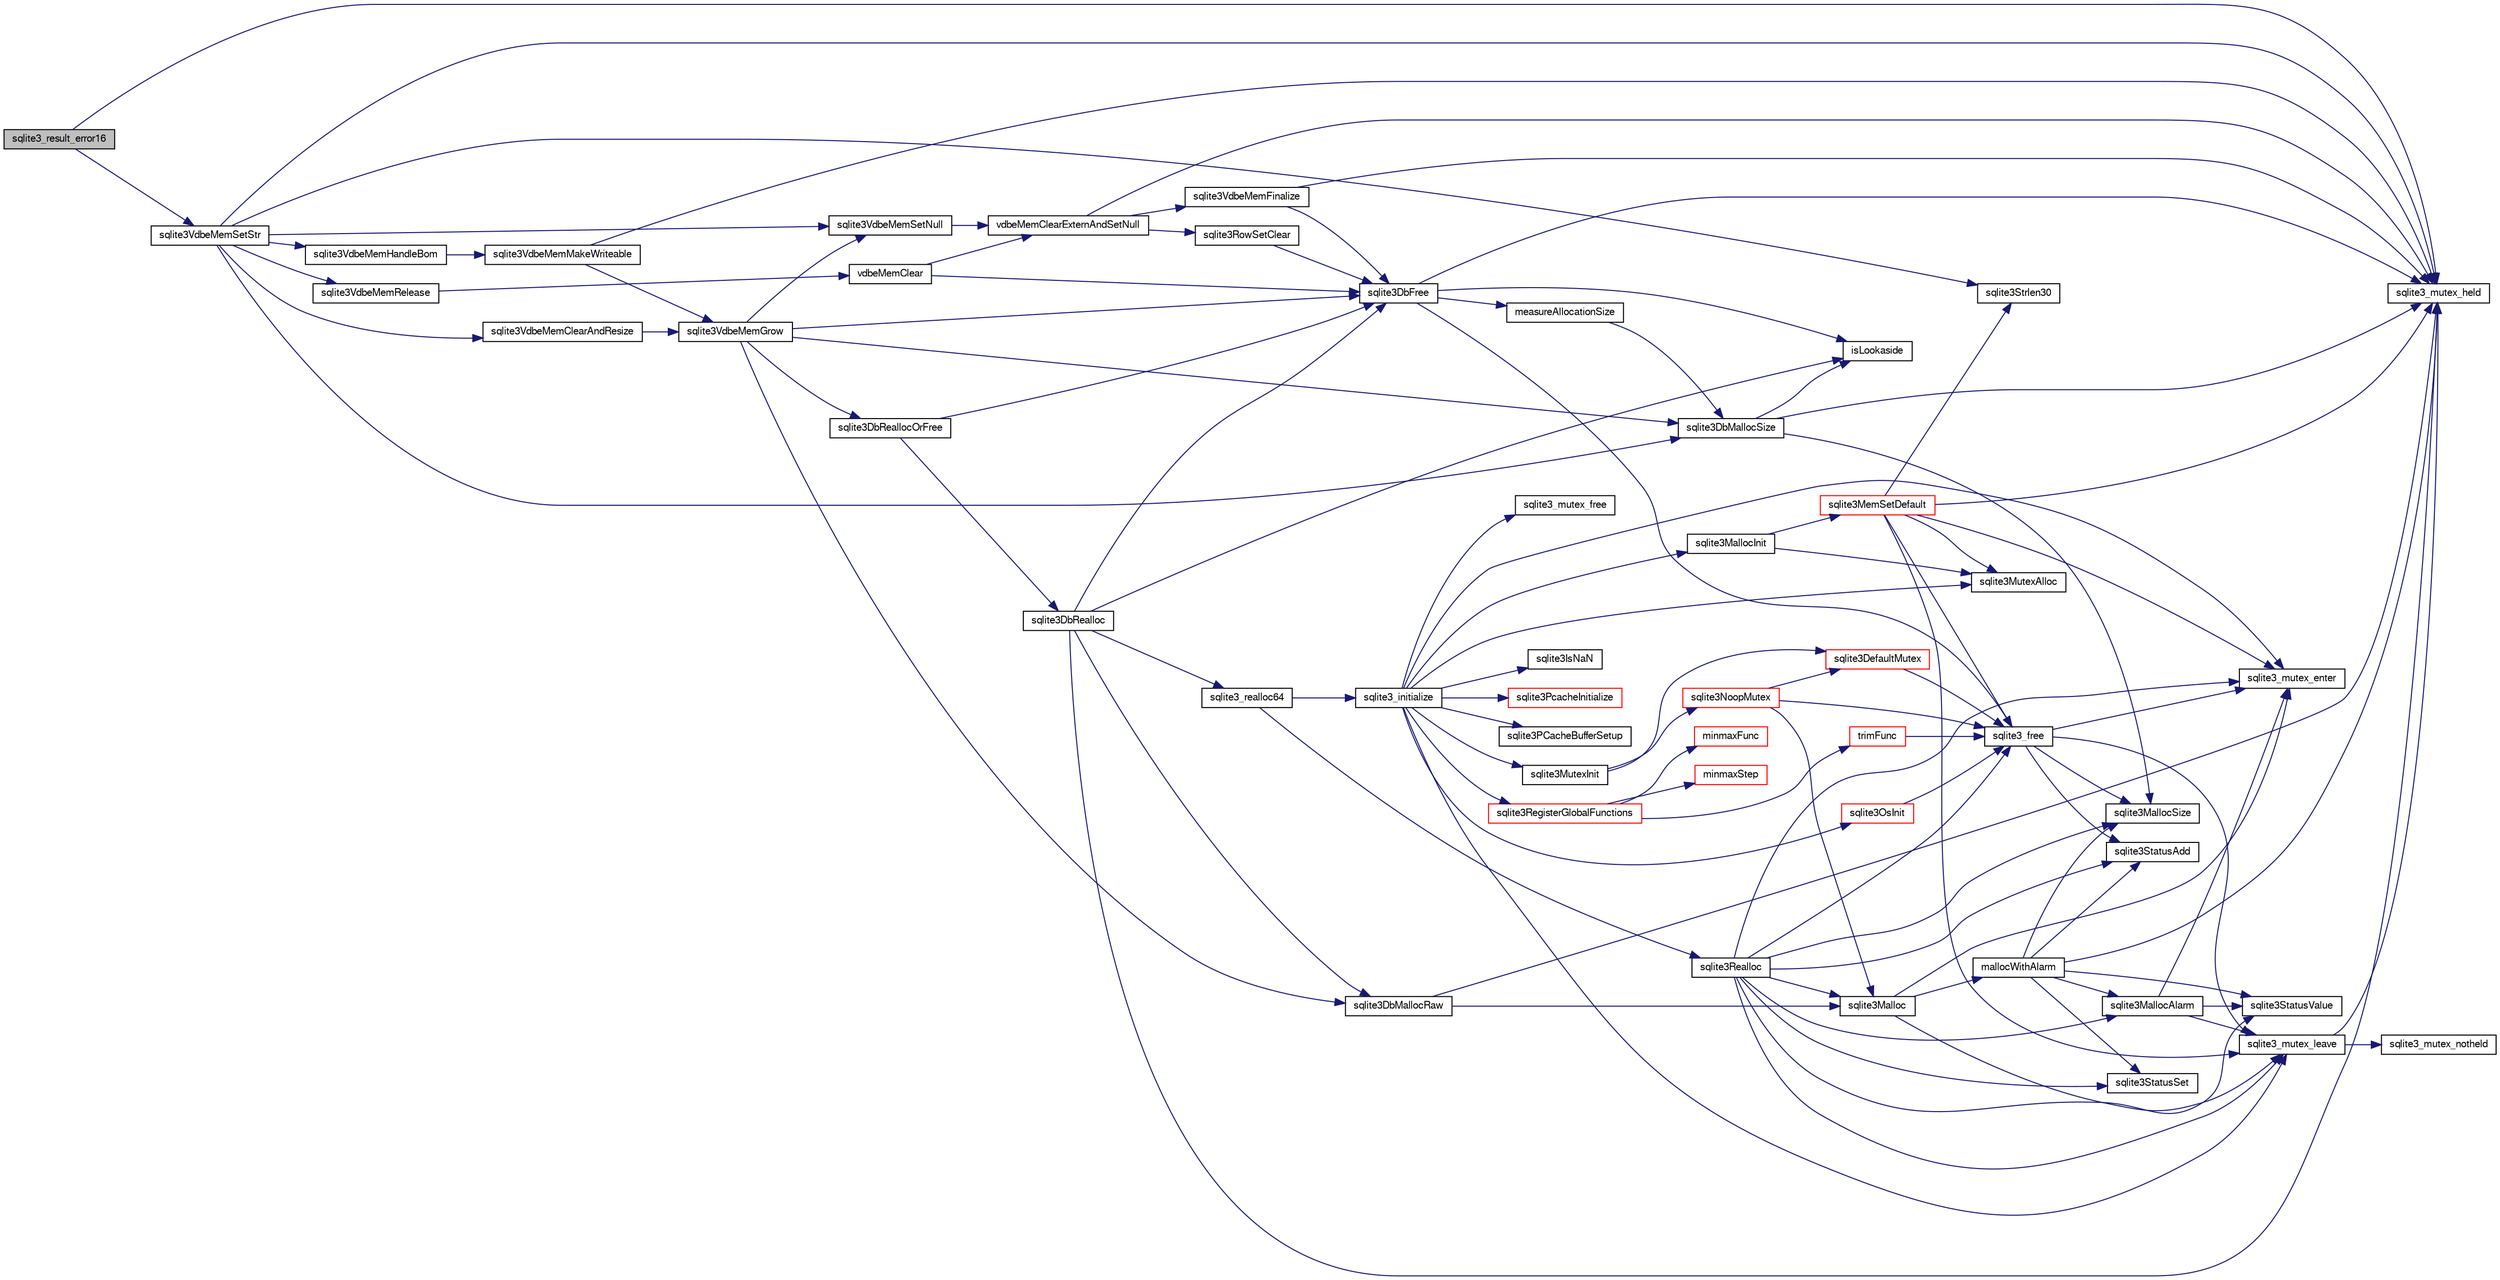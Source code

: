 digraph "sqlite3_result_error16"
{
  edge [fontname="FreeSans",fontsize="10",labelfontname="FreeSans",labelfontsize="10"];
  node [fontname="FreeSans",fontsize="10",shape=record];
  rankdir="LR";
  Node371357 [label="sqlite3_result_error16",height=0.2,width=0.4,color="black", fillcolor="grey75", style="filled", fontcolor="black"];
  Node371357 -> Node371358 [color="midnightblue",fontsize="10",style="solid",fontname="FreeSans"];
  Node371358 [label="sqlite3_mutex_held",height=0.2,width=0.4,color="black", fillcolor="white", style="filled",URL="$sqlite3_8c.html#acf77da68932b6bc163c5e68547ecc3e7"];
  Node371357 -> Node371359 [color="midnightblue",fontsize="10",style="solid",fontname="FreeSans"];
  Node371359 [label="sqlite3VdbeMemSetStr",height=0.2,width=0.4,color="black", fillcolor="white", style="filled",URL="$sqlite3_8c.html#a9697bec7c3b512483638ea3646191d7d"];
  Node371359 -> Node371358 [color="midnightblue",fontsize="10",style="solid",fontname="FreeSans"];
  Node371359 -> Node371360 [color="midnightblue",fontsize="10",style="solid",fontname="FreeSans"];
  Node371360 [label="sqlite3VdbeMemSetNull",height=0.2,width=0.4,color="black", fillcolor="white", style="filled",URL="$sqlite3_8c.html#ae01092c23aebaf8a3ebdf3954609b410"];
  Node371360 -> Node371361 [color="midnightblue",fontsize="10",style="solid",fontname="FreeSans"];
  Node371361 [label="vdbeMemClearExternAndSetNull",height=0.2,width=0.4,color="black", fillcolor="white", style="filled",URL="$sqlite3_8c.html#a29c41a360fb0e86b817777daf061230c"];
  Node371361 -> Node371358 [color="midnightblue",fontsize="10",style="solid",fontname="FreeSans"];
  Node371361 -> Node371362 [color="midnightblue",fontsize="10",style="solid",fontname="FreeSans"];
  Node371362 [label="sqlite3VdbeMemFinalize",height=0.2,width=0.4,color="black", fillcolor="white", style="filled",URL="$sqlite3_8c.html#a2568220f48ddef81b1c43e401042d9d2"];
  Node371362 -> Node371358 [color="midnightblue",fontsize="10",style="solid",fontname="FreeSans"];
  Node371362 -> Node371363 [color="midnightblue",fontsize="10",style="solid",fontname="FreeSans"];
  Node371363 [label="sqlite3DbFree",height=0.2,width=0.4,color="black", fillcolor="white", style="filled",URL="$sqlite3_8c.html#ac70ab821a6607b4a1b909582dc37a069"];
  Node371363 -> Node371358 [color="midnightblue",fontsize="10",style="solid",fontname="FreeSans"];
  Node371363 -> Node371364 [color="midnightblue",fontsize="10",style="solid",fontname="FreeSans"];
  Node371364 [label="measureAllocationSize",height=0.2,width=0.4,color="black", fillcolor="white", style="filled",URL="$sqlite3_8c.html#a45731e644a22fdb756e2b6337224217a"];
  Node371364 -> Node371365 [color="midnightblue",fontsize="10",style="solid",fontname="FreeSans"];
  Node371365 [label="sqlite3DbMallocSize",height=0.2,width=0.4,color="black", fillcolor="white", style="filled",URL="$sqlite3_8c.html#aa397e5a8a03495203a0767abf0a71f86"];
  Node371365 -> Node371366 [color="midnightblue",fontsize="10",style="solid",fontname="FreeSans"];
  Node371366 [label="sqlite3MallocSize",height=0.2,width=0.4,color="black", fillcolor="white", style="filled",URL="$sqlite3_8c.html#acf5d2a5f35270bafb050bd2def576955"];
  Node371365 -> Node371358 [color="midnightblue",fontsize="10",style="solid",fontname="FreeSans"];
  Node371365 -> Node371367 [color="midnightblue",fontsize="10",style="solid",fontname="FreeSans"];
  Node371367 [label="isLookaside",height=0.2,width=0.4,color="black", fillcolor="white", style="filled",URL="$sqlite3_8c.html#a770fa05ff9717b75e16f4d968a77b897"];
  Node371363 -> Node371367 [color="midnightblue",fontsize="10",style="solid",fontname="FreeSans"];
  Node371363 -> Node371368 [color="midnightblue",fontsize="10",style="solid",fontname="FreeSans"];
  Node371368 [label="sqlite3_free",height=0.2,width=0.4,color="black", fillcolor="white", style="filled",URL="$sqlite3_8c.html#a6552349e36a8a691af5487999ab09519"];
  Node371368 -> Node371369 [color="midnightblue",fontsize="10",style="solid",fontname="FreeSans"];
  Node371369 [label="sqlite3_mutex_enter",height=0.2,width=0.4,color="black", fillcolor="white", style="filled",URL="$sqlite3_8c.html#a1c12cde690bd89f104de5cbad12a6bf5"];
  Node371368 -> Node371370 [color="midnightblue",fontsize="10",style="solid",fontname="FreeSans"];
  Node371370 [label="sqlite3StatusAdd",height=0.2,width=0.4,color="black", fillcolor="white", style="filled",URL="$sqlite3_8c.html#afa029f93586aeab4cc85360905dae9cd"];
  Node371368 -> Node371366 [color="midnightblue",fontsize="10",style="solid",fontname="FreeSans"];
  Node371368 -> Node371371 [color="midnightblue",fontsize="10",style="solid",fontname="FreeSans"];
  Node371371 [label="sqlite3_mutex_leave",height=0.2,width=0.4,color="black", fillcolor="white", style="filled",URL="$sqlite3_8c.html#a5838d235601dbd3c1fa993555c6bcc93"];
  Node371371 -> Node371358 [color="midnightblue",fontsize="10",style="solid",fontname="FreeSans"];
  Node371371 -> Node371372 [color="midnightblue",fontsize="10",style="solid",fontname="FreeSans"];
  Node371372 [label="sqlite3_mutex_notheld",height=0.2,width=0.4,color="black", fillcolor="white", style="filled",URL="$sqlite3_8c.html#a83967c837c1c000d3b5adcfaa688f5dc"];
  Node371361 -> Node371373 [color="midnightblue",fontsize="10",style="solid",fontname="FreeSans"];
  Node371373 [label="sqlite3RowSetClear",height=0.2,width=0.4,color="black", fillcolor="white", style="filled",URL="$sqlite3_8c.html#ae153de0cd969511a607e26deeca80342"];
  Node371373 -> Node371363 [color="midnightblue",fontsize="10",style="solid",fontname="FreeSans"];
  Node371359 -> Node371374 [color="midnightblue",fontsize="10",style="solid",fontname="FreeSans"];
  Node371374 [label="sqlite3Strlen30",height=0.2,width=0.4,color="black", fillcolor="white", style="filled",URL="$sqlite3_8c.html#a3dcd80ba41f1a308193dee74857b62a7"];
  Node371359 -> Node371375 [color="midnightblue",fontsize="10",style="solid",fontname="FreeSans"];
  Node371375 [label="sqlite3VdbeMemClearAndResize",height=0.2,width=0.4,color="black", fillcolor="white", style="filled",URL="$sqlite3_8c.html#add082be4aa46084ecdf023cfac898231"];
  Node371375 -> Node371376 [color="midnightblue",fontsize="10",style="solid",fontname="FreeSans"];
  Node371376 [label="sqlite3VdbeMemGrow",height=0.2,width=0.4,color="black", fillcolor="white", style="filled",URL="$sqlite3_8c.html#aba753c9690ae0ba31b5100945cf29447"];
  Node371376 -> Node371365 [color="midnightblue",fontsize="10",style="solid",fontname="FreeSans"];
  Node371376 -> Node371377 [color="midnightblue",fontsize="10",style="solid",fontname="FreeSans"];
  Node371377 [label="sqlite3DbReallocOrFree",height=0.2,width=0.4,color="black", fillcolor="white", style="filled",URL="$sqlite3_8c.html#a532a9fd62eeb46b61885a0fff075231c"];
  Node371377 -> Node371378 [color="midnightblue",fontsize="10",style="solid",fontname="FreeSans"];
  Node371378 [label="sqlite3DbRealloc",height=0.2,width=0.4,color="black", fillcolor="white", style="filled",URL="$sqlite3_8c.html#ae028f4902a9d29bcaf310ff289ee87dc"];
  Node371378 -> Node371358 [color="midnightblue",fontsize="10",style="solid",fontname="FreeSans"];
  Node371378 -> Node371379 [color="midnightblue",fontsize="10",style="solid",fontname="FreeSans"];
  Node371379 [label="sqlite3DbMallocRaw",height=0.2,width=0.4,color="black", fillcolor="white", style="filled",URL="$sqlite3_8c.html#abbe8be0cf7175e11ddc3e2218fad924e"];
  Node371379 -> Node371358 [color="midnightblue",fontsize="10",style="solid",fontname="FreeSans"];
  Node371379 -> Node371380 [color="midnightblue",fontsize="10",style="solid",fontname="FreeSans"];
  Node371380 [label="sqlite3Malloc",height=0.2,width=0.4,color="black", fillcolor="white", style="filled",URL="$sqlite3_8c.html#a361a2eaa846b1885f123abe46f5d8b2b"];
  Node371380 -> Node371369 [color="midnightblue",fontsize="10",style="solid",fontname="FreeSans"];
  Node371380 -> Node371381 [color="midnightblue",fontsize="10",style="solid",fontname="FreeSans"];
  Node371381 [label="mallocWithAlarm",height=0.2,width=0.4,color="black", fillcolor="white", style="filled",URL="$sqlite3_8c.html#ab070d5cf8e48ec8a6a43cf025d48598b"];
  Node371381 -> Node371358 [color="midnightblue",fontsize="10",style="solid",fontname="FreeSans"];
  Node371381 -> Node371382 [color="midnightblue",fontsize="10",style="solid",fontname="FreeSans"];
  Node371382 [label="sqlite3StatusSet",height=0.2,width=0.4,color="black", fillcolor="white", style="filled",URL="$sqlite3_8c.html#afec7586c01fcb5ea17dc9d7725a589d9"];
  Node371381 -> Node371383 [color="midnightblue",fontsize="10",style="solid",fontname="FreeSans"];
  Node371383 [label="sqlite3StatusValue",height=0.2,width=0.4,color="black", fillcolor="white", style="filled",URL="$sqlite3_8c.html#a30b8ac296c6e200c1fa57708d52c6ef6"];
  Node371381 -> Node371384 [color="midnightblue",fontsize="10",style="solid",fontname="FreeSans"];
  Node371384 [label="sqlite3MallocAlarm",height=0.2,width=0.4,color="black", fillcolor="white", style="filled",URL="$sqlite3_8c.html#ada66988e8471d1198f3219c062377508"];
  Node371384 -> Node371383 [color="midnightblue",fontsize="10",style="solid",fontname="FreeSans"];
  Node371384 -> Node371371 [color="midnightblue",fontsize="10",style="solid",fontname="FreeSans"];
  Node371384 -> Node371369 [color="midnightblue",fontsize="10",style="solid",fontname="FreeSans"];
  Node371381 -> Node371366 [color="midnightblue",fontsize="10",style="solid",fontname="FreeSans"];
  Node371381 -> Node371370 [color="midnightblue",fontsize="10",style="solid",fontname="FreeSans"];
  Node371380 -> Node371371 [color="midnightblue",fontsize="10",style="solid",fontname="FreeSans"];
  Node371378 -> Node371367 [color="midnightblue",fontsize="10",style="solid",fontname="FreeSans"];
  Node371378 -> Node371363 [color="midnightblue",fontsize="10",style="solid",fontname="FreeSans"];
  Node371378 -> Node371385 [color="midnightblue",fontsize="10",style="solid",fontname="FreeSans"];
  Node371385 [label="sqlite3_realloc64",height=0.2,width=0.4,color="black", fillcolor="white", style="filled",URL="$sqlite3_8c.html#a3765a714077ee547e811034236dc9ecd"];
  Node371385 -> Node371386 [color="midnightblue",fontsize="10",style="solid",fontname="FreeSans"];
  Node371386 [label="sqlite3_initialize",height=0.2,width=0.4,color="black", fillcolor="white", style="filled",URL="$sqlite3_8c.html#ab0c0ee2d5d4cf8b28e9572296a8861df"];
  Node371386 -> Node371387 [color="midnightblue",fontsize="10",style="solid",fontname="FreeSans"];
  Node371387 [label="sqlite3MutexInit",height=0.2,width=0.4,color="black", fillcolor="white", style="filled",URL="$sqlite3_8c.html#a7906afcdd1cdb3d0007eb932398a1158"];
  Node371387 -> Node371388 [color="midnightblue",fontsize="10",style="solid",fontname="FreeSans"];
  Node371388 [label="sqlite3DefaultMutex",height=0.2,width=0.4,color="red", fillcolor="white", style="filled",URL="$sqlite3_8c.html#ac895a71e325f9b2f9b862f737c17aca8"];
  Node371388 -> Node371368 [color="midnightblue",fontsize="10",style="solid",fontname="FreeSans"];
  Node371387 -> Node371397 [color="midnightblue",fontsize="10",style="solid",fontname="FreeSans"];
  Node371397 [label="sqlite3NoopMutex",height=0.2,width=0.4,color="red", fillcolor="white", style="filled",URL="$sqlite3_8c.html#a09742cde9ef371d94f8201d2cdb543e4"];
  Node371397 -> Node371380 [color="midnightblue",fontsize="10",style="solid",fontname="FreeSans"];
  Node371397 -> Node371368 [color="midnightblue",fontsize="10",style="solid",fontname="FreeSans"];
  Node371397 -> Node371388 [color="midnightblue",fontsize="10",style="solid",fontname="FreeSans"];
  Node371386 -> Node371405 [color="midnightblue",fontsize="10",style="solid",fontname="FreeSans"];
  Node371405 [label="sqlite3MutexAlloc",height=0.2,width=0.4,color="black", fillcolor="white", style="filled",URL="$sqlite3_8c.html#a0e3f432ee581f6876b590e7ad7e84e19"];
  Node371386 -> Node371369 [color="midnightblue",fontsize="10",style="solid",fontname="FreeSans"];
  Node371386 -> Node371406 [color="midnightblue",fontsize="10",style="solid",fontname="FreeSans"];
  Node371406 [label="sqlite3MallocInit",height=0.2,width=0.4,color="black", fillcolor="white", style="filled",URL="$sqlite3_8c.html#a9e06f9e7cad0d83ce80ab493c9533552"];
  Node371406 -> Node371407 [color="midnightblue",fontsize="10",style="solid",fontname="FreeSans"];
  Node371407 [label="sqlite3MemSetDefault",height=0.2,width=0.4,color="red", fillcolor="white", style="filled",URL="$sqlite3_8c.html#a162fbfd727e92c5f8f72625b5ff62549"];
  Node371407 -> Node371405 [color="midnightblue",fontsize="10",style="solid",fontname="FreeSans"];
  Node371407 -> Node371369 [color="midnightblue",fontsize="10",style="solid",fontname="FreeSans"];
  Node371407 -> Node371371 [color="midnightblue",fontsize="10",style="solid",fontname="FreeSans"];
  Node371407 -> Node371374 [color="midnightblue",fontsize="10",style="solid",fontname="FreeSans"];
  Node371407 -> Node371358 [color="midnightblue",fontsize="10",style="solid",fontname="FreeSans"];
  Node371407 -> Node371368 [color="midnightblue",fontsize="10",style="solid",fontname="FreeSans"];
  Node371406 -> Node371405 [color="midnightblue",fontsize="10",style="solid",fontname="FreeSans"];
  Node371386 -> Node371371 [color="midnightblue",fontsize="10",style="solid",fontname="FreeSans"];
  Node371386 -> Node371486 [color="midnightblue",fontsize="10",style="solid",fontname="FreeSans"];
  Node371486 [label="sqlite3RegisterGlobalFunctions",height=0.2,width=0.4,color="red", fillcolor="white", style="filled",URL="$sqlite3_8c.html#a9f75bd111010f29e1b8d74344473c4ec"];
  Node371486 -> Node371487 [color="midnightblue",fontsize="10",style="solid",fontname="FreeSans"];
  Node371487 [label="trimFunc",height=0.2,width=0.4,color="red", fillcolor="white", style="filled",URL="$sqlite3_8c.html#afad56dbe7f08139a630156e644b14704"];
  Node371487 -> Node371368 [color="midnightblue",fontsize="10",style="solid",fontname="FreeSans"];
  Node371486 -> Node371498 [color="midnightblue",fontsize="10",style="solid",fontname="FreeSans"];
  Node371498 [label="minmaxFunc",height=0.2,width=0.4,color="red", fillcolor="white", style="filled",URL="$sqlite3_8c.html#a4d00f48b948fd73cb70bcfd1efc0bfb0"];
  Node371486 -> Node371507 [color="midnightblue",fontsize="10",style="solid",fontname="FreeSans"];
  Node371507 [label="minmaxStep",height=0.2,width=0.4,color="red", fillcolor="white", style="filled",URL="$sqlite3_8c.html#a5b4c0da0f3b61d7ff25ebd30aa22cca4"];
  Node371386 -> Node371632 [color="midnightblue",fontsize="10",style="solid",fontname="FreeSans"];
  Node371632 [label="sqlite3PcacheInitialize",height=0.2,width=0.4,color="red", fillcolor="white", style="filled",URL="$sqlite3_8c.html#a2902c61ddc88bea002c4d69fe4052b1f"];
  Node371386 -> Node371633 [color="midnightblue",fontsize="10",style="solid",fontname="FreeSans"];
  Node371633 [label="sqlite3OsInit",height=0.2,width=0.4,color="red", fillcolor="white", style="filled",URL="$sqlite3_8c.html#afeaa886fe1ca086a30fd278b1d069762"];
  Node371633 -> Node371368 [color="midnightblue",fontsize="10",style="solid",fontname="FreeSans"];
  Node371386 -> Node371637 [color="midnightblue",fontsize="10",style="solid",fontname="FreeSans"];
  Node371637 [label="sqlite3PCacheBufferSetup",height=0.2,width=0.4,color="black", fillcolor="white", style="filled",URL="$sqlite3_8c.html#ad18a1eebefdfbc4254f473f7b0101937"];
  Node371386 -> Node371638 [color="midnightblue",fontsize="10",style="solid",fontname="FreeSans"];
  Node371638 [label="sqlite3_mutex_free",height=0.2,width=0.4,color="black", fillcolor="white", style="filled",URL="$sqlite3_8c.html#a2db2e72e08f6873afa9c61b0ec726fec"];
  Node371386 -> Node371430 [color="midnightblue",fontsize="10",style="solid",fontname="FreeSans"];
  Node371430 [label="sqlite3IsNaN",height=0.2,width=0.4,color="black", fillcolor="white", style="filled",URL="$sqlite3_8c.html#aed4d78203877c3486765ccbc7feebb50"];
  Node371385 -> Node371419 [color="midnightblue",fontsize="10",style="solid",fontname="FreeSans"];
  Node371419 [label="sqlite3Realloc",height=0.2,width=0.4,color="black", fillcolor="white", style="filled",URL="$sqlite3_8c.html#ad53aefdfc088f622e23ffe838201fe22"];
  Node371419 -> Node371380 [color="midnightblue",fontsize="10",style="solid",fontname="FreeSans"];
  Node371419 -> Node371368 [color="midnightblue",fontsize="10",style="solid",fontname="FreeSans"];
  Node371419 -> Node371366 [color="midnightblue",fontsize="10",style="solid",fontname="FreeSans"];
  Node371419 -> Node371369 [color="midnightblue",fontsize="10",style="solid",fontname="FreeSans"];
  Node371419 -> Node371382 [color="midnightblue",fontsize="10",style="solid",fontname="FreeSans"];
  Node371419 -> Node371383 [color="midnightblue",fontsize="10",style="solid",fontname="FreeSans"];
  Node371419 -> Node371384 [color="midnightblue",fontsize="10",style="solid",fontname="FreeSans"];
  Node371419 -> Node371370 [color="midnightblue",fontsize="10",style="solid",fontname="FreeSans"];
  Node371419 -> Node371371 [color="midnightblue",fontsize="10",style="solid",fontname="FreeSans"];
  Node371377 -> Node371363 [color="midnightblue",fontsize="10",style="solid",fontname="FreeSans"];
  Node371376 -> Node371363 [color="midnightblue",fontsize="10",style="solid",fontname="FreeSans"];
  Node371376 -> Node371379 [color="midnightblue",fontsize="10",style="solid",fontname="FreeSans"];
  Node371376 -> Node371360 [color="midnightblue",fontsize="10",style="solid",fontname="FreeSans"];
  Node371359 -> Node371440 [color="midnightblue",fontsize="10",style="solid",fontname="FreeSans"];
  Node371440 [label="sqlite3VdbeMemRelease",height=0.2,width=0.4,color="black", fillcolor="white", style="filled",URL="$sqlite3_8c.html#a90606361dbeba88159fd6ff03fcc10cc"];
  Node371440 -> Node371441 [color="midnightblue",fontsize="10",style="solid",fontname="FreeSans"];
  Node371441 [label="vdbeMemClear",height=0.2,width=0.4,color="black", fillcolor="white", style="filled",URL="$sqlite3_8c.html#a489eef6e55ad0dadf67578726b935d12"];
  Node371441 -> Node371361 [color="midnightblue",fontsize="10",style="solid",fontname="FreeSans"];
  Node371441 -> Node371363 [color="midnightblue",fontsize="10",style="solid",fontname="FreeSans"];
  Node371359 -> Node371365 [color="midnightblue",fontsize="10",style="solid",fontname="FreeSans"];
  Node371359 -> Node371639 [color="midnightblue",fontsize="10",style="solid",fontname="FreeSans"];
  Node371639 [label="sqlite3VdbeMemHandleBom",height=0.2,width=0.4,color="black", fillcolor="white", style="filled",URL="$sqlite3_8c.html#a8ac47607e6893715d335a0f6f4b58e3e"];
  Node371639 -> Node371439 [color="midnightblue",fontsize="10",style="solid",fontname="FreeSans"];
  Node371439 [label="sqlite3VdbeMemMakeWriteable",height=0.2,width=0.4,color="black", fillcolor="white", style="filled",URL="$sqlite3_8c.html#afabdd8032205a36c69ad191c6bbb6a34"];
  Node371439 -> Node371358 [color="midnightblue",fontsize="10",style="solid",fontname="FreeSans"];
  Node371439 -> Node371376 [color="midnightblue",fontsize="10",style="solid",fontname="FreeSans"];
}
